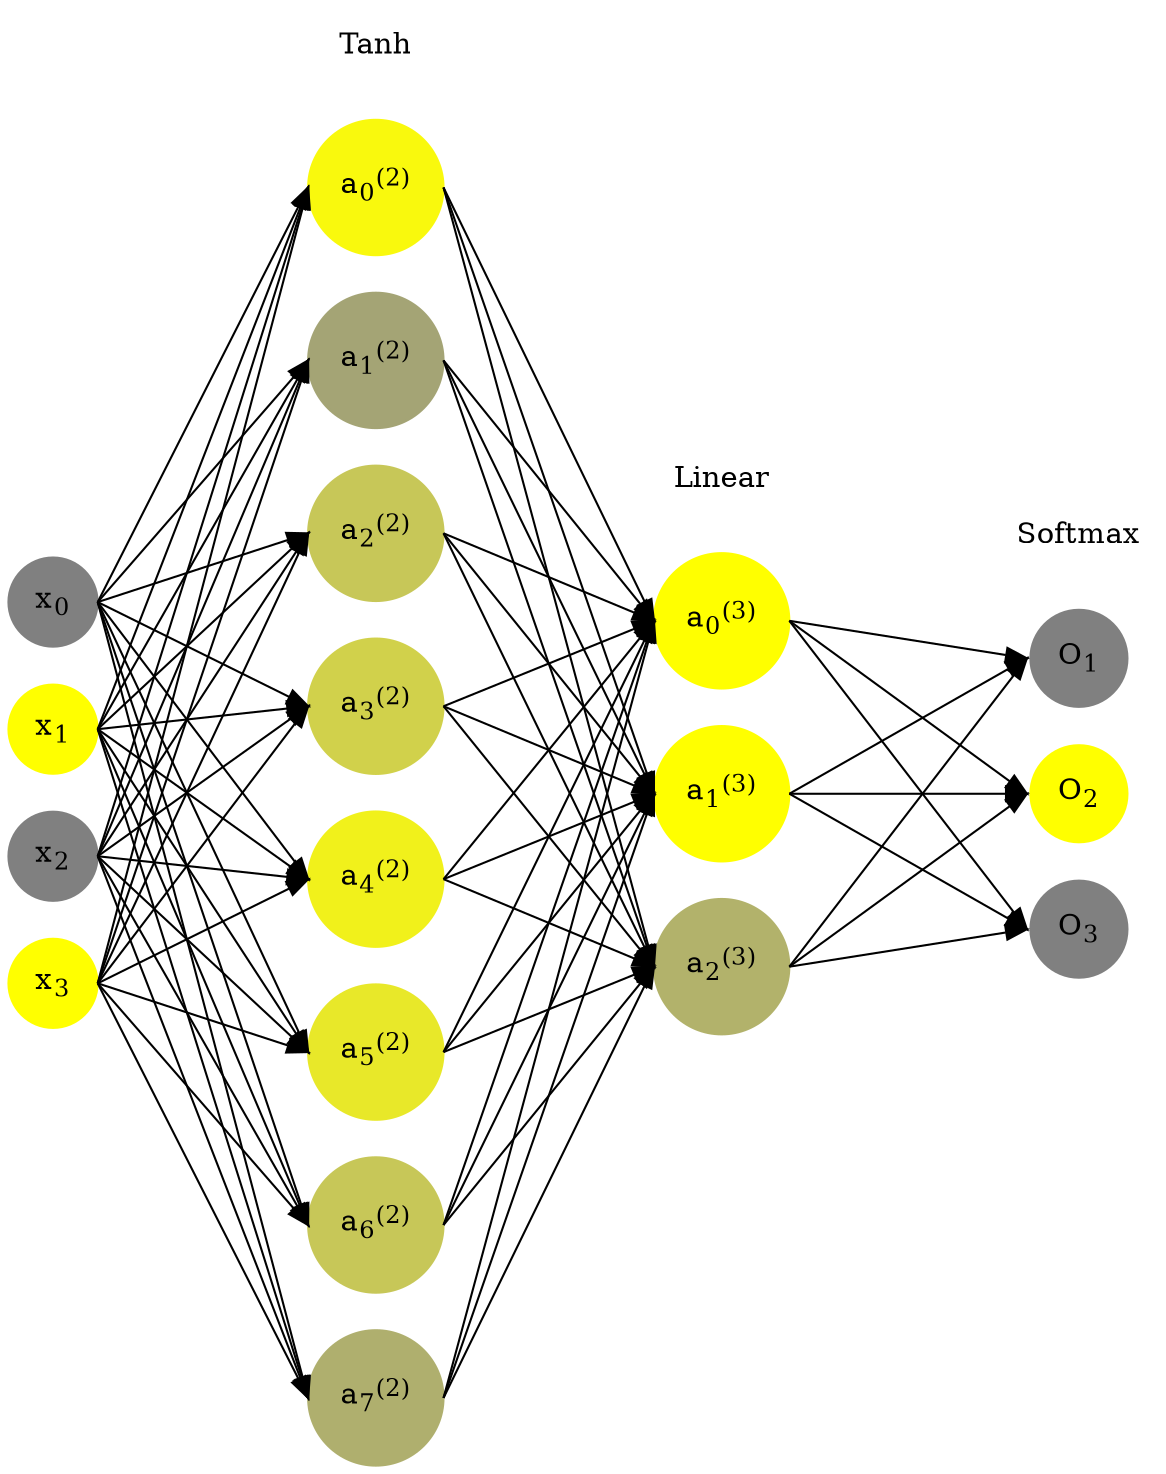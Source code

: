 digraph G {
	rankdir = LR;
	splines=false;
	edge[style=invis];
	ranksep= 1.4;
	{
	node [shape=circle, color="0.1667, 0.0, 0.5", style=filled, fillcolor="0.1667, 0.0, 0.5"];
	x0 [label=<x<sub>0</sub>>];
	}
	{
	node [shape=circle, color="0.1667, 1.0, 1.0", style=filled, fillcolor="0.1667, 1.0, 1.0"];
	x1 [label=<x<sub>1</sub>>];
	}
	{
	node [shape=circle, color="0.1667, 0.0, 0.5", style=filled, fillcolor="0.1667, 0.0, 0.5"];
	x2 [label=<x<sub>2</sub>>];
	}
	{
	node [shape=circle, color="0.1667, 1.0, 1.0", style=filled, fillcolor="0.1667, 1.0, 1.0"];
	x3 [label=<x<sub>3</sub>>];
	}
	{
	node [shape=circle, color="0.1667, 0.947746, 0.973873", style=filled, fillcolor="0.1667, 0.947746, 0.973873"];
	a02 [label=<a<sub>0</sub><sup>(2)</sup>>];
	}
	{
	node [shape=circle, color="0.1667, 0.286882, 0.643441", style=filled, fillcolor="0.1667, 0.286882, 0.643441"];
	a12 [label=<a<sub>1</sub><sup>(2)</sup>>];
	}
	{
	node [shape=circle, color="0.1667, 0.558846, 0.779423", style=filled, fillcolor="0.1667, 0.558846, 0.779423"];
	a22 [label=<a<sub>2</sub><sup>(2)</sup>>];
	}
	{
	node [shape=circle, color="0.1667, 0.639839, 0.819919", style=filled, fillcolor="0.1667, 0.639839, 0.819919"];
	a32 [label=<a<sub>3</sub><sup>(2)</sup>>];
	}
	{
	node [shape=circle, color="0.1667, 0.887062, 0.943531", style=filled, fillcolor="0.1667, 0.887062, 0.943531"];
	a42 [label=<a<sub>4</sub><sup>(2)</sup>>];
	}
	{
	node [shape=circle, color="0.1667, 0.820232, 0.910116", style=filled, fillcolor="0.1667, 0.820232, 0.910116"];
	a52 [label=<a<sub>5</sub><sup>(2)</sup>>];
	}
	{
	node [shape=circle, color="0.1667, 0.555693, 0.777846", style=filled, fillcolor="0.1667, 0.555693, 0.777846"];
	a62 [label=<a<sub>6</sub><sup>(2)</sup>>];
	}
	{
	node [shape=circle, color="0.1667, 0.371031, 0.685515", style=filled, fillcolor="0.1667, 0.371031, 0.685515"];
	a72 [label=<a<sub>7</sub><sup>(2)</sup>>];
	}
	{
	node [shape=circle, color="0.1667, 1.057786, 1.028893", style=filled, fillcolor="0.1667, 1.057786, 1.028893"];
	a03 [label=<a<sub>0</sub><sup>(3)</sup>>];
	}
	{
	node [shape=circle, color="0.1667, 2.862859, 1.931430", style=filled, fillcolor="0.1667, 2.862859, 1.931430"];
	a13 [label=<a<sub>1</sub><sup>(3)</sup>>];
	}
	{
	node [shape=circle, color="0.1667, 0.398359, 0.699179", style=filled, fillcolor="0.1667, 0.398359, 0.699179"];
	a23 [label=<a<sub>2</sub><sup>(3)</sup>>];
	}
	{
	node [shape=circle, color="0.1667, 0.0, 0.5", style=filled, fillcolor="0.1667, 0.0, 0.5"];
	O1 [label=<O<sub>1</sub>>];
	}
	{
	node [shape=circle, color="0.1667, 1.0, 1.0", style=filled, fillcolor="0.1667, 1.0, 1.0"];
	O2 [label=<O<sub>2</sub>>];
	}
	{
	node [shape=circle, color="0.1667, 0.0, 0.5", style=filled, fillcolor="0.1667, 0.0, 0.5"];
	O3 [label=<O<sub>3</sub>>];
	}
	{
	rank=same;
	x0->x1->x2->x3;
	}
	{
	rank=same;
	a02->a12->a22->a32->a42->a52->a62->a72;
	}
	{
	rank=same;
	a03->a13->a23;
	}
	{
	rank=same;
	O1->O2->O3;
	}
	l1 [shape=plaintext,label="Tanh"];
	l1->a02;
	{rank=same; l1;a02};
	l2 [shape=plaintext,label="Linear"];
	l2->a03;
	{rank=same; l2;a03};
	l3 [shape=plaintext,label="Softmax"];
	l3->O1;
	{rank=same; l3;O1};
edge[style=solid, tailport=e, headport=w];
	{x0;x1;x2;x3} -> {a02;a12;a22;a32;a42;a52;a62;a72};
	{a02;a12;a22;a32;a42;a52;a62;a72} -> {a03;a13;a23};
	{a03;a13;a23} -> {O1,O2,O3};
}